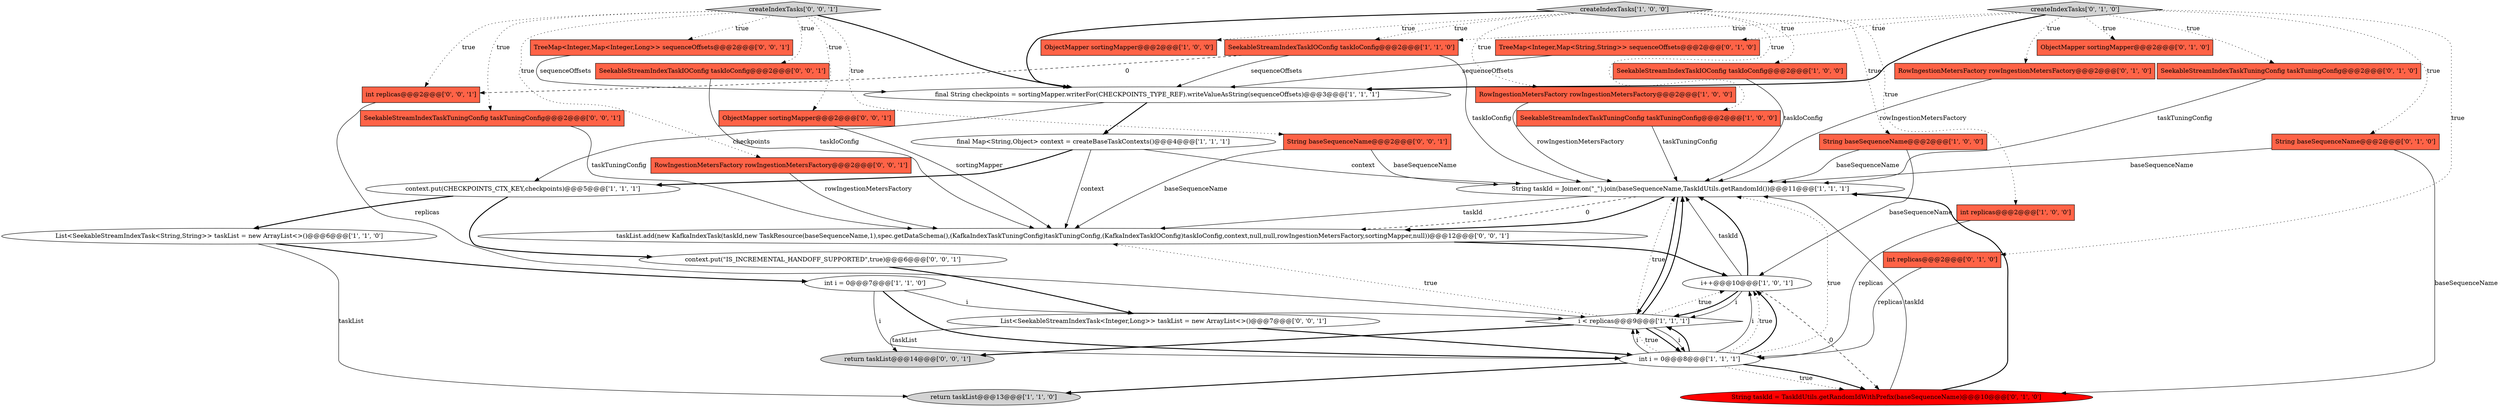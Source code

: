 digraph {
22 [style = filled, label = "SeekableStreamIndexTaskTuningConfig taskTuningConfig@@@2@@@['0', '1', '0']", fillcolor = tomato, shape = box image = "AAA0AAABBB2BBB"];
16 [style = filled, label = "final Map<String,Object> context = createBaseTaskContexts()@@@4@@@['1', '1', '1']", fillcolor = white, shape = ellipse image = "AAA0AAABBB1BBB"];
5 [style = filled, label = "context.put(CHECKPOINTS_CTX_KEY,checkpoints)@@@5@@@['1', '1', '1']", fillcolor = white, shape = ellipse image = "AAA0AAABBB1BBB"];
18 [style = filled, label = "TreeMap<Integer,Map<String,String>> sequenceOffsets@@@2@@@['0', '1', '0']", fillcolor = tomato, shape = box image = "AAA0AAABBB2BBB"];
4 [style = filled, label = "SeekableStreamIndexTaskIOConfig taskIoConfig@@@2@@@['1', '0', '0']", fillcolor = tomato, shape = box image = "AAA0AAABBB1BBB"];
7 [style = filled, label = "String baseSequenceName@@@2@@@['1', '0', '0']", fillcolor = tomato, shape = box image = "AAA0AAABBB1BBB"];
34 [style = filled, label = "taskList.add(new KafkaIndexTask(taskId,new TaskResource(baseSequenceName,1),spec.getDataSchema(),(KafkaIndexTaskTuningConfig)taskTuningConfig,(KafkaIndexTaskIOConfig)taskIoConfig,context,null,null,rowIngestionMetersFactory,sortingMapper,null))@@@12@@@['0', '0', '1']", fillcolor = white, shape = ellipse image = "AAA0AAABBB3BBB"];
32 [style = filled, label = "List<SeekableStreamIndexTask<Integer,Long>> taskList = new ArrayList<>()@@@7@@@['0', '0', '1']", fillcolor = white, shape = ellipse image = "AAA0AAABBB3BBB"];
35 [style = filled, label = "return taskList@@@14@@@['0', '0', '1']", fillcolor = lightgray, shape = ellipse image = "AAA0AAABBB3BBB"];
3 [style = filled, label = "ObjectMapper sortingMapper@@@2@@@['1', '0', '0']", fillcolor = tomato, shape = box image = "AAA0AAABBB1BBB"];
24 [style = filled, label = "String taskId = TaskIdUtils.getRandomIdWithPrefix(baseSequenceName)@@@10@@@['0', '1', '0']", fillcolor = red, shape = ellipse image = "AAA1AAABBB2BBB"];
26 [style = filled, label = "String baseSequenceName@@@2@@@['0', '0', '1']", fillcolor = tomato, shape = box image = "AAA0AAABBB3BBB"];
25 [style = filled, label = "createIndexTasks['0', '1', '0']", fillcolor = lightgray, shape = diamond image = "AAA0AAABBB2BBB"];
0 [style = filled, label = "RowIngestionMetersFactory rowIngestionMetersFactory@@@2@@@['1', '0', '0']", fillcolor = tomato, shape = box image = "AAA0AAABBB1BBB"];
15 [style = filled, label = "SeekableStreamIndexTaskIOConfig taskIoConfig@@@2@@@['1', '1', '0']", fillcolor = tomato, shape = box image = "AAA0AAABBB1BBB"];
1 [style = filled, label = "SeekableStreamIndexTaskTuningConfig taskTuningConfig@@@2@@@['1', '0', '0']", fillcolor = tomato, shape = box image = "AAA0AAABBB1BBB"];
2 [style = filled, label = "i < replicas@@@9@@@['1', '1', '1']", fillcolor = white, shape = diamond image = "AAA0AAABBB1BBB"];
31 [style = filled, label = "context.put(\"IS_INCREMENTAL_HANDOFF_SUPPORTED\",true)@@@6@@@['0', '0', '1']", fillcolor = white, shape = ellipse image = "AAA0AAABBB3BBB"];
12 [style = filled, label = "i++@@@10@@@['1', '0', '1']", fillcolor = white, shape = ellipse image = "AAA0AAABBB1BBB"];
11 [style = filled, label = "List<SeekableStreamIndexTask<String,String>> taskList = new ArrayList<>()@@@6@@@['1', '1', '0']", fillcolor = white, shape = ellipse image = "AAA0AAABBB1BBB"];
14 [style = filled, label = "String taskId = Joiner.on(\"_\").join(baseSequenceName,TaskIdUtils.getRandomId())@@@11@@@['1', '1', '1']", fillcolor = white, shape = ellipse image = "AAA0AAABBB1BBB"];
29 [style = filled, label = "SeekableStreamIndexTaskTuningConfig taskTuningConfig@@@2@@@['0', '0', '1']", fillcolor = tomato, shape = box image = "AAA0AAABBB3BBB"];
23 [style = filled, label = "ObjectMapper sortingMapper@@@2@@@['0', '1', '0']", fillcolor = tomato, shape = box image = "AAA0AAABBB2BBB"];
36 [style = filled, label = "int replicas@@@2@@@['0', '0', '1']", fillcolor = tomato, shape = box image = "AAA0AAABBB3BBB"];
37 [style = filled, label = "createIndexTasks['0', '0', '1']", fillcolor = lightgray, shape = diamond image = "AAA0AAABBB3BBB"];
9 [style = filled, label = "final String checkpoints = sortingMapper.writerFor(CHECKPOINTS_TYPE_REF).writeValueAsString(sequenceOffsets)@@@3@@@['1', '1', '1']", fillcolor = white, shape = ellipse image = "AAA0AAABBB1BBB"];
6 [style = filled, label = "int i = 0@@@8@@@['1', '1', '1']", fillcolor = white, shape = ellipse image = "AAA0AAABBB1BBB"];
10 [style = filled, label = "createIndexTasks['1', '0', '0']", fillcolor = lightgray, shape = diamond image = "AAA0AAABBB1BBB"];
19 [style = filled, label = "String baseSequenceName@@@2@@@['0', '1', '0']", fillcolor = tomato, shape = box image = "AAA0AAABBB2BBB"];
20 [style = filled, label = "RowIngestionMetersFactory rowIngestionMetersFactory@@@2@@@['0', '1', '0']", fillcolor = tomato, shape = box image = "AAA0AAABBB2BBB"];
28 [style = filled, label = "RowIngestionMetersFactory rowIngestionMetersFactory@@@2@@@['0', '0', '1']", fillcolor = tomato, shape = box image = "AAA0AAABBB3BBB"];
33 [style = filled, label = "SeekableStreamIndexTaskIOConfig taskIoConfig@@@2@@@['0', '0', '1']", fillcolor = tomato, shape = box image = "AAA0AAABBB3BBB"];
8 [style = filled, label = "int replicas@@@2@@@['1', '0', '0']", fillcolor = tomato, shape = box image = "AAA0AAABBB1BBB"];
21 [style = filled, label = "int replicas@@@2@@@['0', '1', '0']", fillcolor = tomato, shape = box image = "AAA0AAABBB2BBB"];
30 [style = filled, label = "ObjectMapper sortingMapper@@@2@@@['0', '0', '1']", fillcolor = tomato, shape = box image = "AAA0AAABBB3BBB"];
17 [style = filled, label = "return taskList@@@13@@@['1', '1', '0']", fillcolor = lightgray, shape = ellipse image = "AAA0AAABBB1BBB"];
13 [style = filled, label = "int i = 0@@@7@@@['1', '1', '0']", fillcolor = white, shape = ellipse image = "AAA0AAABBB1BBB"];
27 [style = filled, label = "TreeMap<Integer,Map<Integer,Long>> sequenceOffsets@@@2@@@['0', '0', '1']", fillcolor = tomato, shape = box image = "AAA0AAABBB3BBB"];
28->34 [style = solid, label="rowIngestionMetersFactory"];
29->34 [style = solid, label="taskTuningConfig"];
2->35 [style = bold, label=""];
10->8 [style = dotted, label="true"];
0->14 [style = solid, label="rowIngestionMetersFactory"];
2->6 [style = bold, label=""];
15->14 [style = solid, label="taskIoConfig"];
10->3 [style = dotted, label="true"];
27->9 [style = solid, label="sequenceOffsets"];
16->14 [style = solid, label="context"];
32->6 [style = bold, label=""];
9->16 [style = bold, label=""];
37->9 [style = bold, label=""];
25->18 [style = dotted, label="true"];
4->14 [style = solid, label="taskIoConfig"];
12->2 [style = bold, label=""];
12->24 [style = dashed, label="0"];
11->13 [style = bold, label=""];
2->14 [style = bold, label=""];
37->36 [style = dotted, label="true"];
36->2 [style = solid, label="replicas"];
10->1 [style = dotted, label="true"];
6->12 [style = solid, label="i"];
10->4 [style = dotted, label="true"];
25->19 [style = dotted, label="true"];
25->21 [style = dotted, label="true"];
26->14 [style = solid, label="baseSequenceName"];
21->6 [style = solid, label="replicas"];
12->14 [style = solid, label="taskId"];
15->36 [style = dashed, label="0"];
20->14 [style = solid, label="rowIngestionMetersFactory"];
6->2 [style = bold, label=""];
6->14 [style = dotted, label="true"];
25->15 [style = dotted, label="true"];
26->34 [style = solid, label="baseSequenceName"];
6->2 [style = solid, label="i"];
12->2 [style = solid, label="i"];
25->20 [style = dotted, label="true"];
12->14 [style = bold, label=""];
2->12 [style = dotted, label="true"];
10->0 [style = dotted, label="true"];
22->14 [style = solid, label="taskTuningConfig"];
5->11 [style = bold, label=""];
6->12 [style = dotted, label="true"];
25->23 [style = dotted, label="true"];
8->6 [style = solid, label="replicas"];
13->6 [style = solid, label="i"];
6->17 [style = bold, label=""];
6->24 [style = dotted, label="true"];
14->34 [style = solid, label="taskId"];
31->32 [style = bold, label=""];
24->14 [style = solid, label="taskId"];
25->9 [style = bold, label=""];
11->17 [style = solid, label="taskList"];
6->24 [style = bold, label=""];
9->5 [style = solid, label="checkpoints"];
6->2 [style = dotted, label="true"];
13->2 [style = solid, label="i"];
15->9 [style = solid, label="sequenceOffsets"];
7->12 [style = solid, label="baseSequenceName"];
37->26 [style = dotted, label="true"];
16->5 [style = bold, label=""];
2->14 [style = dotted, label="true"];
14->2 [style = bold, label=""];
10->9 [style = bold, label=""];
13->6 [style = bold, label=""];
37->27 [style = dotted, label="true"];
1->14 [style = solid, label="taskTuningConfig"];
6->12 [style = bold, label=""];
37->33 [style = dotted, label="true"];
14->34 [style = dashed, label="0"];
2->34 [style = dotted, label="true"];
2->6 [style = solid, label="i"];
18->9 [style = solid, label="sequenceOffsets"];
19->14 [style = solid, label="baseSequenceName"];
14->34 [style = bold, label=""];
37->29 [style = dotted, label="true"];
33->34 [style = solid, label="taskIoConfig"];
34->12 [style = bold, label=""];
7->14 [style = solid, label="baseSequenceName"];
37->30 [style = dotted, label="true"];
30->34 [style = solid, label="sortingMapper"];
24->14 [style = bold, label=""];
10->15 [style = dotted, label="true"];
32->35 [style = solid, label="taskList"];
5->31 [style = bold, label=""];
25->22 [style = dotted, label="true"];
19->24 [style = solid, label="baseSequenceName"];
37->28 [style = dotted, label="true"];
16->34 [style = solid, label="context"];
10->7 [style = dotted, label="true"];
}
